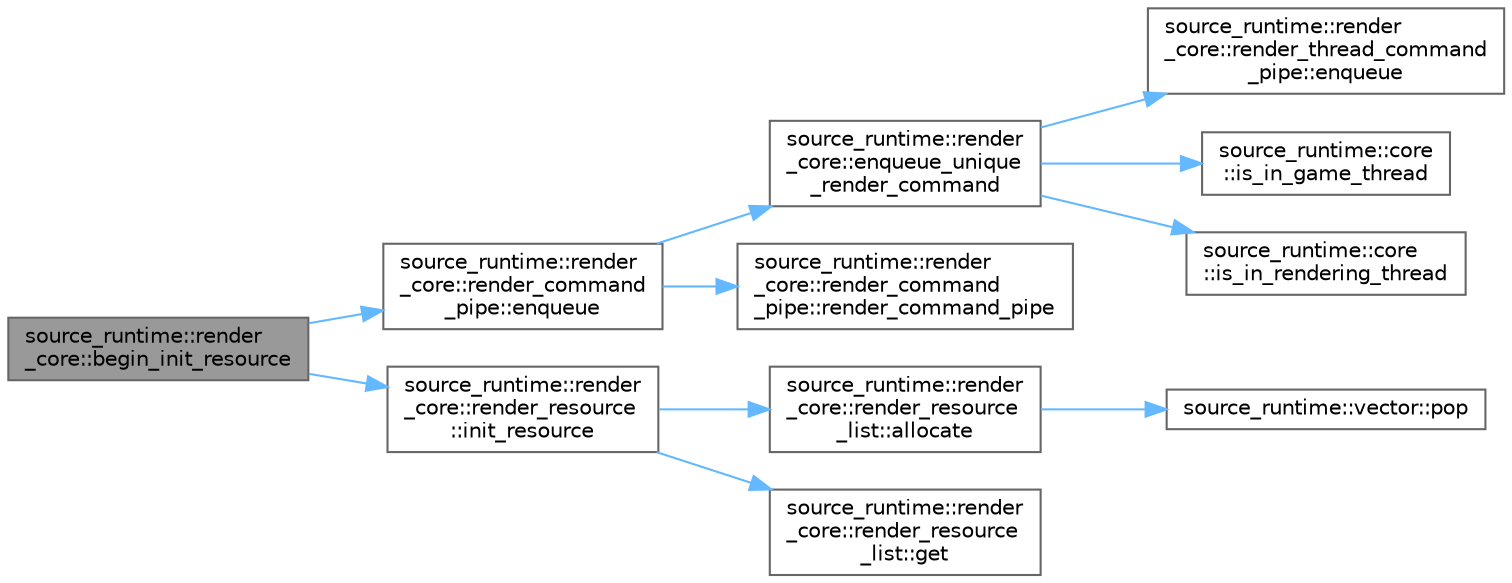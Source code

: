 digraph "source_runtime::render_core::begin_init_resource"
{
 // LATEX_PDF_SIZE
  bgcolor="transparent";
  edge [fontname=Helvetica,fontsize=10,labelfontname=Helvetica,labelfontsize=10];
  node [fontname=Helvetica,fontsize=10,shape=box,height=0.2,width=0.4];
  rankdir="LR";
  Node1 [id="Node000001",label="source_runtime::render\l_core::begin_init_resource",height=0.2,width=0.4,color="gray40", fillcolor="grey60", style="filled", fontcolor="black",tooltip=" "];
  Node1 -> Node2 [id="edge11_Node000001_Node000002",color="steelblue1",style="solid",tooltip=" "];
  Node2 [id="Node000002",label="source_runtime::render\l_core::render_command\l_pipe::enqueue",height=0.2,width=0.4,color="grey40", fillcolor="white", style="filled",URL="$classsource__runtime_1_1render__core_1_1render__command__pipe.html#a0484471a59c4443fef6afecb9311590a",tooltip=" "];
  Node2 -> Node3 [id="edge12_Node000002_Node000003",color="steelblue1",style="solid",tooltip=" "];
  Node3 [id="Node000003",label="source_runtime::render\l_core::enqueue_unique\l_render_command",height=0.2,width=0.4,color="grey40", fillcolor="white", style="filled",URL="$namespacesource__runtime_1_1render__core.html#a79b9dcebd59bfcedda6ba21f6705a31c",tooltip=" "];
  Node3 -> Node4 [id="edge13_Node000003_Node000004",color="steelblue1",style="solid",tooltip=" "];
  Node4 [id="Node000004",label="source_runtime::render\l_core::render_thread_command\l_pipe::enqueue",height=0.2,width=0.4,color="grey40", fillcolor="white", style="filled",URL="$classsource__runtime_1_1render__core_1_1render__thread__command__pipe.html#af179585ed281a99bb782f0378f4fe0f3",tooltip=" "];
  Node3 -> Node5 [id="edge14_Node000003_Node000005",color="steelblue1",style="solid",tooltip=" "];
  Node5 [id="Node000005",label="source_runtime::core\l::is_in_game_thread",height=0.2,width=0.4,color="grey40", fillcolor="white", style="filled",URL="$namespacesource__runtime_1_1core.html#afa296d94da5f9387770b6370a2d73abf",tooltip=" "];
  Node3 -> Node6 [id="edge15_Node000003_Node000006",color="steelblue1",style="solid",tooltip=" "];
  Node6 [id="Node000006",label="source_runtime::core\l::is_in_rendering_thread",height=0.2,width=0.4,color="grey40", fillcolor="white", style="filled",URL="$namespacesource__runtime_1_1core.html#a8b7dbf5fce4517ce29391386ae6a9b66",tooltip=" "];
  Node2 -> Node7 [id="edge16_Node000002_Node000007",color="steelblue1",style="solid",tooltip=" "];
  Node7 [id="Node000007",label="source_runtime::render\l_core::render_command\l_pipe::render_command_pipe",height=0.2,width=0.4,color="grey40", fillcolor="white", style="filled",URL="$classsource__runtime_1_1render__core_1_1render__command__pipe.html#a16e73b0cafffbeea9022e926f05a3274",tooltip=" "];
  Node1 -> Node8 [id="edge17_Node000001_Node000008",color="steelblue1",style="solid",tooltip=" "];
  Node8 [id="Node000008",label="source_runtime::render\l_core::render_resource\l::init_resource",height=0.2,width=0.4,color="grey40", fillcolor="white", style="filled",URL="$classsource__runtime_1_1render__core_1_1render__resource.html#a2c113ef42a595482f716073df84e0e59",tooltip=" "];
  Node8 -> Node9 [id="edge18_Node000008_Node000009",color="steelblue1",style="solid",tooltip=" "];
  Node9 [id="Node000009",label="source_runtime::render\l_core::render_resource\l_list::allocate",height=0.2,width=0.4,color="grey40", fillcolor="white", style="filled",URL="$classsource__runtime_1_1render__core_1_1render__resource__list.html#ab1073d9c01998777a7fd1c5cc2e59c90",tooltip=" "];
  Node9 -> Node10 [id="edge19_Node000009_Node000010",color="steelblue1",style="solid",tooltip=" "];
  Node10 [id="Node000010",label="source_runtime::vector::pop",height=0.2,width=0.4,color="grey40", fillcolor="white", style="filled",URL="$namespacesource__runtime_1_1vector.html#a9e32bbc347aee976ae2e2853e4ba98af",tooltip=" "];
  Node8 -> Node11 [id="edge20_Node000008_Node000011",color="steelblue1",style="solid",tooltip=" "];
  Node11 [id="Node000011",label="source_runtime::render\l_core::render_resource\l_list::get",height=0.2,width=0.4,color="grey40", fillcolor="white", style="filled",URL="$classsource__runtime_1_1render__core_1_1render__resource__list.html#a4ebc82c8ba66c48800d36a4a1c89b2cc",tooltip=" "];
}
